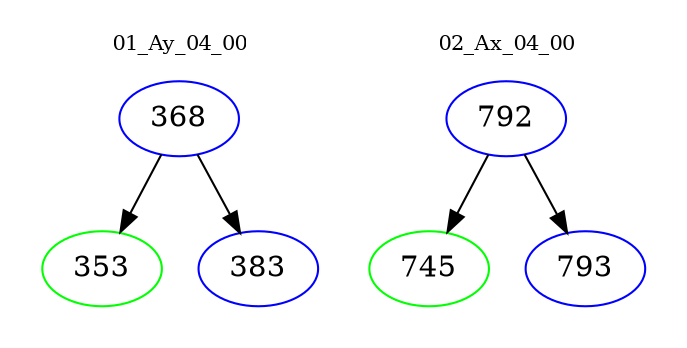 digraph{
subgraph cluster_0 {
color = white
label = "01_Ay_04_00";
fontsize=10;
T0_368 [label="368", color="blue"]
T0_368 -> T0_353 [color="black"]
T0_353 [label="353", color="green"]
T0_368 -> T0_383 [color="black"]
T0_383 [label="383", color="blue"]
}
subgraph cluster_1 {
color = white
label = "02_Ax_04_00";
fontsize=10;
T1_792 [label="792", color="blue"]
T1_792 -> T1_745 [color="black"]
T1_745 [label="745", color="green"]
T1_792 -> T1_793 [color="black"]
T1_793 [label="793", color="blue"]
}
}

